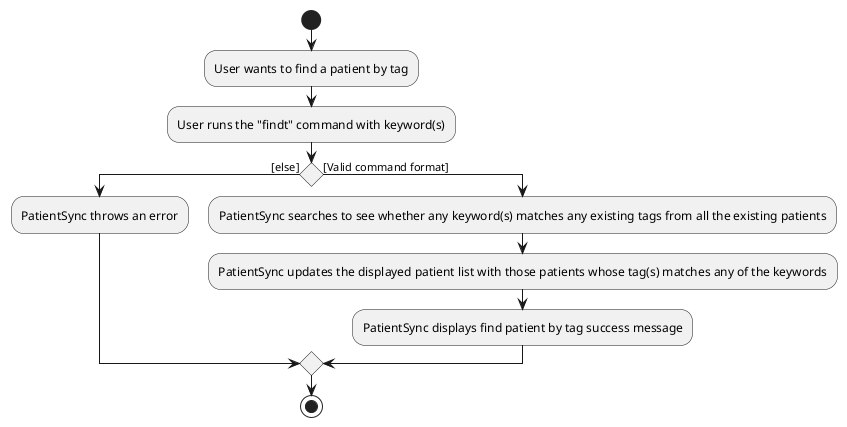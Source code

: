 @startuml
start
:User wants to find a patient by tag;
:User runs the "findt" command with keyword(s);
if () then ([else])
    :PatientSync throws an error;
else ([Valid command format])
    :PatientSync searches to see whether any keyword(s) matches any existing tags from all the existing patients;
    :PatientSync updates the displayed patient list with those patients whose tag(s) matches any of the keywords;
    :PatientSync displays find patient by tag success message;
endif
stop
@enduml
